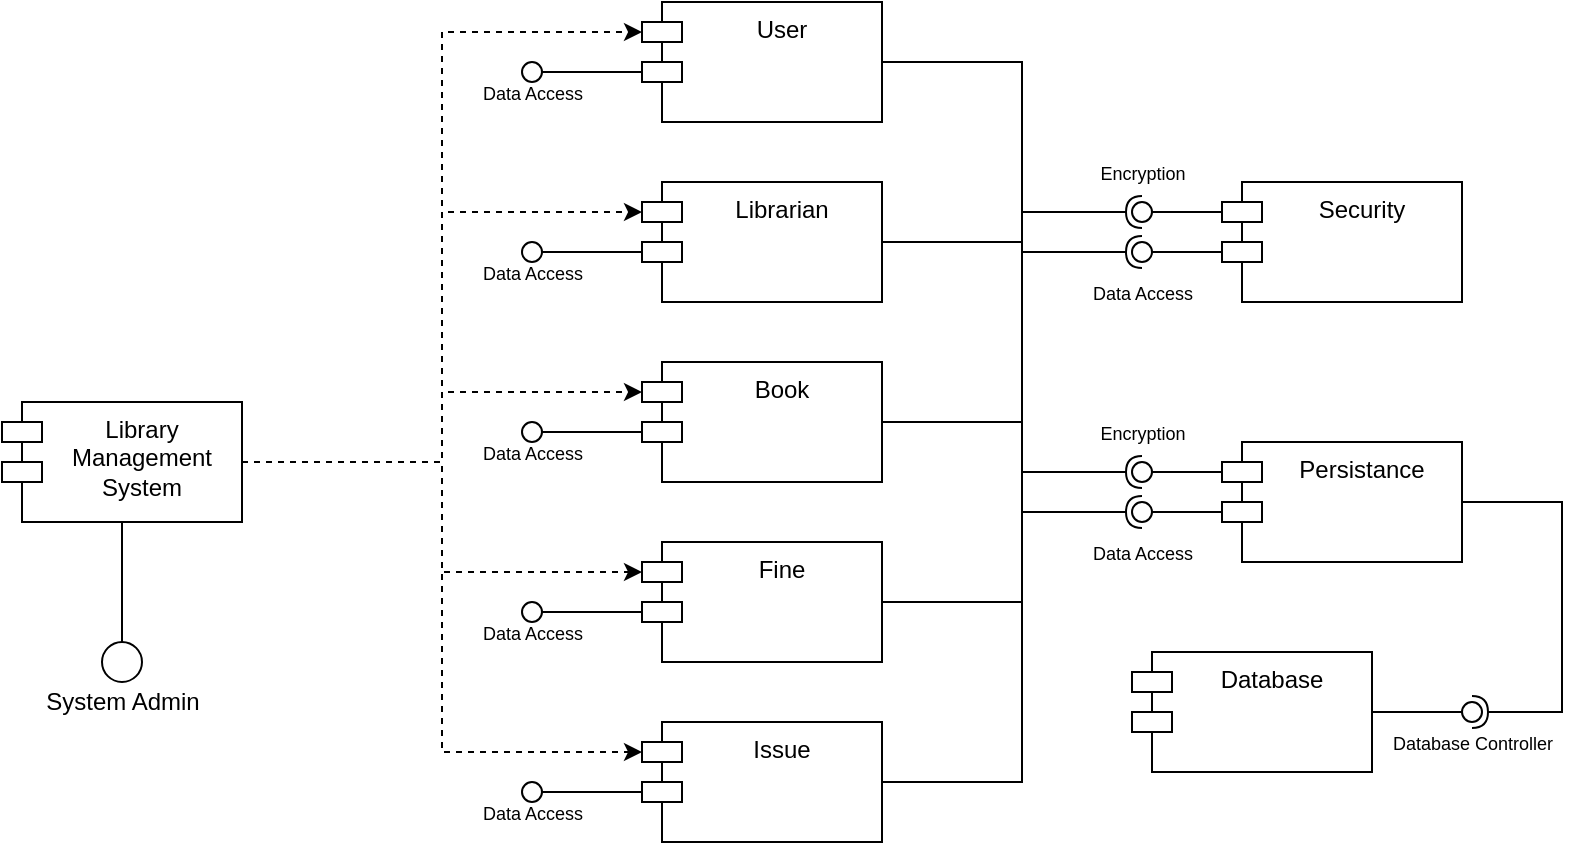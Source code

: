 <mxfile version="26.1.1">
  <diagram name="Page-1" id="y15ijetespWnFYnX3gGh">
    <mxGraphModel dx="1523" dy="862" grid="1" gridSize="10" guides="1" tooltips="1" connect="1" arrows="1" fold="1" page="1" pageScale="1" pageWidth="827" pageHeight="1169" math="0" shadow="0">
      <root>
        <mxCell id="0" />
        <mxCell id="1" parent="0" />
        <mxCell id="b1b992KmtusgH-RNf2uJ-1" value="Library Management System" style="shape=module;align=left;spacingLeft=20;align=center;verticalAlign=top;whiteSpace=wrap;html=1;" vertex="1" parent="1">
          <mxGeometry x="20" y="380" width="120" height="60" as="geometry" />
        </mxCell>
        <mxCell id="b1b992KmtusgH-RNf2uJ-53" style="edgeStyle=orthogonalEdgeStyle;rounded=0;orthogonalLoop=1;jettySize=auto;html=1;entryX=1;entryY=0.5;entryDx=0;entryDy=0;endArrow=none;" edge="1" parent="1" source="b1b992KmtusgH-RNf2uJ-2" target="b1b992KmtusgH-RNf2uJ-6">
          <mxGeometry relative="1" as="geometry">
            <mxPoint x="530" y="570" as="targetPoint" />
            <Array as="points">
              <mxPoint x="530" y="210" />
              <mxPoint x="530" y="570" />
            </Array>
          </mxGeometry>
        </mxCell>
        <mxCell id="b1b992KmtusgH-RNf2uJ-2" value="User" style="shape=module;align=left;spacingLeft=20;align=center;verticalAlign=top;whiteSpace=wrap;html=1;" vertex="1" parent="1">
          <mxGeometry x="340" y="180" width="120" height="60" as="geometry" />
        </mxCell>
        <mxCell id="b1b992KmtusgH-RNf2uJ-54" style="edgeStyle=orthogonalEdgeStyle;rounded=0;orthogonalLoop=1;jettySize=auto;html=1;endArrow=none;" edge="1" parent="1" source="b1b992KmtusgH-RNf2uJ-3">
          <mxGeometry relative="1" as="geometry">
            <mxPoint x="530" y="300" as="targetPoint" />
          </mxGeometry>
        </mxCell>
        <mxCell id="b1b992KmtusgH-RNf2uJ-3" value="Librarian" style="shape=module;align=left;spacingLeft=20;align=center;verticalAlign=top;whiteSpace=wrap;html=1;" vertex="1" parent="1">
          <mxGeometry x="340" y="270" width="120" height="60" as="geometry" />
        </mxCell>
        <mxCell id="b1b992KmtusgH-RNf2uJ-4" value="Book" style="shape=module;align=left;spacingLeft=20;align=center;verticalAlign=top;whiteSpace=wrap;html=1;" vertex="1" parent="1">
          <mxGeometry x="340" y="360" width="120" height="60" as="geometry" />
        </mxCell>
        <mxCell id="b1b992KmtusgH-RNf2uJ-5" value="Fine" style="shape=module;align=left;spacingLeft=20;align=center;verticalAlign=top;whiteSpace=wrap;html=1;" vertex="1" parent="1">
          <mxGeometry x="340" y="450" width="120" height="60" as="geometry" />
        </mxCell>
        <mxCell id="b1b992KmtusgH-RNf2uJ-6" value="Issue" style="shape=module;align=left;spacingLeft=20;align=center;verticalAlign=top;whiteSpace=wrap;html=1;" vertex="1" parent="1">
          <mxGeometry x="340" y="540" width="120" height="60" as="geometry" />
        </mxCell>
        <mxCell id="b1b992KmtusgH-RNf2uJ-13" style="edgeStyle=orthogonalEdgeStyle;rounded=0;orthogonalLoop=1;jettySize=auto;html=1;entryX=0;entryY=0;entryDx=0;entryDy=15;entryPerimeter=0;dashed=1;" edge="1" parent="1" source="b1b992KmtusgH-RNf2uJ-1" target="b1b992KmtusgH-RNf2uJ-2">
          <mxGeometry relative="1" as="geometry" />
        </mxCell>
        <mxCell id="b1b992KmtusgH-RNf2uJ-17" style="edgeStyle=orthogonalEdgeStyle;rounded=0;orthogonalLoop=1;jettySize=auto;html=1;entryX=0;entryY=0;entryDx=0;entryDy=15;entryPerimeter=0;dashed=1;" edge="1" parent="1" source="b1b992KmtusgH-RNf2uJ-1" target="b1b992KmtusgH-RNf2uJ-3">
          <mxGeometry relative="1" as="geometry" />
        </mxCell>
        <mxCell id="b1b992KmtusgH-RNf2uJ-18" style="edgeStyle=orthogonalEdgeStyle;rounded=0;orthogonalLoop=1;jettySize=auto;html=1;entryX=0;entryY=0;entryDx=0;entryDy=15;entryPerimeter=0;dashed=1;" edge="1" parent="1" source="b1b992KmtusgH-RNf2uJ-1" target="b1b992KmtusgH-RNf2uJ-4">
          <mxGeometry relative="1" as="geometry" />
        </mxCell>
        <mxCell id="b1b992KmtusgH-RNf2uJ-19" style="dashed=1;edgeStyle=orthogonalEdgeStyle;rounded=0;orthogonalLoop=1;jettySize=auto;html=1;entryX=0;entryY=0;entryDx=0;entryDy=15;entryPerimeter=0;" edge="1" parent="1" source="b1b992KmtusgH-RNf2uJ-1" target="b1b992KmtusgH-RNf2uJ-5">
          <mxGeometry relative="1" as="geometry" />
        </mxCell>
        <mxCell id="b1b992KmtusgH-RNf2uJ-20" style="dashed=1;edgeStyle=orthogonalEdgeStyle;rounded=0;orthogonalLoop=1;jettySize=auto;html=1;entryX=0;entryY=0;entryDx=0;entryDy=15;entryPerimeter=0;" edge="1" parent="1" source="b1b992KmtusgH-RNf2uJ-1" target="b1b992KmtusgH-RNf2uJ-6">
          <mxGeometry relative="1" as="geometry" />
        </mxCell>
        <mxCell id="b1b992KmtusgH-RNf2uJ-25" style="edgeStyle=orthogonalEdgeStyle;rounded=0;orthogonalLoop=1;jettySize=auto;html=1;entryX=0.5;entryY=1;entryDx=0;entryDy=0;endArrow=none;" edge="1" parent="1" source="b1b992KmtusgH-RNf2uJ-21" target="b1b992KmtusgH-RNf2uJ-1">
          <mxGeometry relative="1" as="geometry" />
        </mxCell>
        <mxCell id="b1b992KmtusgH-RNf2uJ-21" value="System Admin" style="ellipse;html=1;verticalLabelPosition=bottom;sketch=0;" vertex="1" parent="1">
          <mxGeometry x="70" y="500" width="20" height="20" as="geometry" />
        </mxCell>
        <mxCell id="b1b992KmtusgH-RNf2uJ-35" value="" style="group" vertex="1" connectable="0" parent="1">
          <mxGeometry x="280" y="210" width="10" height="10" as="geometry" />
        </mxCell>
        <mxCell id="b1b992KmtusgH-RNf2uJ-36" value="" style="group" vertex="1" connectable="0" parent="b1b992KmtusgH-RNf2uJ-35">
          <mxGeometry width="10" height="10" as="geometry" />
        </mxCell>
        <mxCell id="b1b992KmtusgH-RNf2uJ-27" style="edgeStyle=orthogonalEdgeStyle;rounded=0;orthogonalLoop=1;jettySize=auto;html=1;endArrow=none;entryX=0;entryY=0;entryDx=0;entryDy=35;entryPerimeter=0;" edge="1" parent="b1b992KmtusgH-RNf2uJ-36" source="b1b992KmtusgH-RNf2uJ-28" target="b1b992KmtusgH-RNf2uJ-2">
          <mxGeometry relative="1" as="geometry">
            <mxPoint x="50" y="5" as="targetPoint" />
          </mxGeometry>
        </mxCell>
        <mxCell id="b1b992KmtusgH-RNf2uJ-28" value="&lt;font style=&quot;font-size: 9px;&quot;&gt;Data Access&lt;/font&gt;" style="ellipse;html=1;verticalLabelPosition=bottom;sketch=0;" vertex="1" parent="b1b992KmtusgH-RNf2uJ-36">
          <mxGeometry width="10" height="10" as="geometry" />
        </mxCell>
        <mxCell id="b1b992KmtusgH-RNf2uJ-37" value="" style="group" vertex="1" connectable="0" parent="1">
          <mxGeometry x="280" y="300" width="10" height="10" as="geometry" />
        </mxCell>
        <mxCell id="b1b992KmtusgH-RNf2uJ-39" value="&lt;font style=&quot;font-size: 9px;&quot;&gt;Data Access&lt;/font&gt;" style="ellipse;html=1;verticalLabelPosition=bottom;sketch=0;" vertex="1" parent="b1b992KmtusgH-RNf2uJ-37">
          <mxGeometry width="10" height="10" as="geometry" />
        </mxCell>
        <mxCell id="b1b992KmtusgH-RNf2uJ-38" style="edgeStyle=orthogonalEdgeStyle;rounded=0;orthogonalLoop=1;jettySize=auto;html=1;endArrow=none;entryX=0;entryY=0;entryDx=0;entryDy=35;entryPerimeter=0;" edge="1" parent="1" source="b1b992KmtusgH-RNf2uJ-39" target="b1b992KmtusgH-RNf2uJ-3">
          <mxGeometry relative="1" as="geometry">
            <mxPoint x="330" y="305" as="targetPoint" />
          </mxGeometry>
        </mxCell>
        <mxCell id="b1b992KmtusgH-RNf2uJ-40" value="" style="group" vertex="1" connectable="0" parent="1">
          <mxGeometry x="280" y="390" width="10" height="10" as="geometry" />
        </mxCell>
        <mxCell id="b1b992KmtusgH-RNf2uJ-42" value="&lt;font style=&quot;font-size: 9px;&quot;&gt;Data Access&lt;/font&gt;" style="ellipse;html=1;verticalLabelPosition=bottom;sketch=0;" vertex="1" parent="b1b992KmtusgH-RNf2uJ-40">
          <mxGeometry width="10" height="10" as="geometry" />
        </mxCell>
        <mxCell id="b1b992KmtusgH-RNf2uJ-41" style="edgeStyle=orthogonalEdgeStyle;rounded=0;orthogonalLoop=1;jettySize=auto;html=1;endArrow=none;entryX=0;entryY=0;entryDx=0;entryDy=35;entryPerimeter=0;" edge="1" parent="1" source="b1b992KmtusgH-RNf2uJ-42" target="b1b992KmtusgH-RNf2uJ-4">
          <mxGeometry relative="1" as="geometry">
            <mxPoint x="330" y="395" as="targetPoint" />
          </mxGeometry>
        </mxCell>
        <mxCell id="b1b992KmtusgH-RNf2uJ-43" value="" style="group" vertex="1" connectable="0" parent="1">
          <mxGeometry x="280" y="480" width="10" height="10" as="geometry" />
        </mxCell>
        <mxCell id="b1b992KmtusgH-RNf2uJ-45" value="&lt;font style=&quot;font-size: 9px;&quot;&gt;Data Access&lt;/font&gt;" style="ellipse;html=1;verticalLabelPosition=bottom;sketch=0;" vertex="1" parent="b1b992KmtusgH-RNf2uJ-43">
          <mxGeometry width="10" height="10" as="geometry" />
        </mxCell>
        <mxCell id="b1b992KmtusgH-RNf2uJ-44" style="edgeStyle=orthogonalEdgeStyle;rounded=0;orthogonalLoop=1;jettySize=auto;html=1;endArrow=none;entryX=0;entryY=0;entryDx=0;entryDy=35;entryPerimeter=0;" edge="1" parent="1" source="b1b992KmtusgH-RNf2uJ-45" target="b1b992KmtusgH-RNf2uJ-5">
          <mxGeometry relative="1" as="geometry">
            <mxPoint x="330" y="485" as="targetPoint" />
          </mxGeometry>
        </mxCell>
        <mxCell id="b1b992KmtusgH-RNf2uJ-46" value="" style="group" vertex="1" connectable="0" parent="1">
          <mxGeometry x="280" y="570" width="10" height="10" as="geometry" />
        </mxCell>
        <mxCell id="b1b992KmtusgH-RNf2uJ-48" value="&lt;font style=&quot;font-size: 9px;&quot;&gt;Data Access&lt;/font&gt;" style="ellipse;html=1;verticalLabelPosition=bottom;sketch=0;" vertex="1" parent="b1b992KmtusgH-RNf2uJ-46">
          <mxGeometry width="10" height="10" as="geometry" />
        </mxCell>
        <mxCell id="b1b992KmtusgH-RNf2uJ-47" style="edgeStyle=orthogonalEdgeStyle;rounded=0;orthogonalLoop=1;jettySize=auto;html=1;endArrow=none;entryX=0;entryY=0;entryDx=0;entryDy=35;entryPerimeter=0;" edge="1" parent="1" source="b1b992KmtusgH-RNf2uJ-48" target="b1b992KmtusgH-RNf2uJ-6">
          <mxGeometry relative="1" as="geometry">
            <mxPoint x="330" y="575" as="targetPoint" />
          </mxGeometry>
        </mxCell>
        <mxCell id="b1b992KmtusgH-RNf2uJ-55" style="edgeStyle=orthogonalEdgeStyle;rounded=0;orthogonalLoop=1;jettySize=auto;html=1;endArrow=none;" edge="1" parent="1">
          <mxGeometry relative="1" as="geometry">
            <mxPoint x="530" y="390" as="targetPoint" />
            <mxPoint x="460" y="390" as="sourcePoint" />
          </mxGeometry>
        </mxCell>
        <mxCell id="b1b992KmtusgH-RNf2uJ-56" style="edgeStyle=orthogonalEdgeStyle;rounded=0;orthogonalLoop=1;jettySize=auto;html=1;endArrow=none;" edge="1" parent="1">
          <mxGeometry relative="1" as="geometry">
            <mxPoint x="530" y="480" as="targetPoint" />
            <mxPoint x="460" y="480" as="sourcePoint" />
          </mxGeometry>
        </mxCell>
        <mxCell id="b1b992KmtusgH-RNf2uJ-65" value="Security" style="shape=module;align=left;spacingLeft=20;align=center;verticalAlign=top;whiteSpace=wrap;html=1;" vertex="1" parent="1">
          <mxGeometry x="630" y="270" width="120" height="60" as="geometry" />
        </mxCell>
        <mxCell id="b1b992KmtusgH-RNf2uJ-62" value="" style="rounded=0;orthogonalLoop=1;jettySize=auto;html=1;endArrow=halfCircle;endFill=0;endSize=6;strokeWidth=1;sketch=0;" edge="1" parent="1" target="b1b992KmtusgH-RNf2uJ-64">
          <mxGeometry relative="1" as="geometry">
            <mxPoint x="530" y="305" as="sourcePoint" />
          </mxGeometry>
        </mxCell>
        <mxCell id="b1b992KmtusgH-RNf2uJ-63" value="" style="rounded=0;orthogonalLoop=1;jettySize=auto;html=1;endArrow=oval;endFill=0;sketch=0;sourcePerimeterSpacing=0;targetPerimeterSpacing=0;endSize=10;exitX=0;exitY=0;exitDx=0;exitDy=35;exitPerimeter=0;" edge="1" parent="1" target="b1b992KmtusgH-RNf2uJ-64" source="b1b992KmtusgH-RNf2uJ-65">
          <mxGeometry relative="1" as="geometry">
            <mxPoint x="630" y="308" as="sourcePoint" />
          </mxGeometry>
        </mxCell>
        <mxCell id="b1b992KmtusgH-RNf2uJ-64" value="" style="ellipse;whiteSpace=wrap;html=1;align=center;aspect=fixed;fillColor=none;strokeColor=none;resizable=0;perimeter=centerPerimeter;rotatable=0;allowArrows=0;points=[];outlineConnect=1;" vertex="1" parent="1">
          <mxGeometry x="585" y="300" width="10" height="10" as="geometry" />
        </mxCell>
        <mxCell id="b1b992KmtusgH-RNf2uJ-71" value="Persistance" style="shape=module;align=left;spacingLeft=20;align=center;verticalAlign=top;whiteSpace=wrap;html=1;" vertex="1" parent="1">
          <mxGeometry x="630" y="400" width="120" height="60" as="geometry" />
        </mxCell>
        <mxCell id="b1b992KmtusgH-RNf2uJ-72" value="" style="rounded=0;orthogonalLoop=1;jettySize=auto;html=1;endArrow=halfCircle;endFill=0;endSize=6;strokeWidth=1;sketch=0;" edge="1" parent="1" target="b1b992KmtusgH-RNf2uJ-74">
          <mxGeometry relative="1" as="geometry">
            <mxPoint x="530" y="415" as="sourcePoint" />
          </mxGeometry>
        </mxCell>
        <mxCell id="b1b992KmtusgH-RNf2uJ-73" value="" style="rounded=0;orthogonalLoop=1;jettySize=auto;html=1;endArrow=oval;endFill=0;sketch=0;sourcePerimeterSpacing=0;targetPerimeterSpacing=0;endSize=10;exitX=0;exitY=0;exitDx=0;exitDy=15;exitPerimeter=0;" edge="1" parent="1" source="b1b992KmtusgH-RNf2uJ-71" target="b1b992KmtusgH-RNf2uJ-74">
          <mxGeometry relative="1" as="geometry">
            <mxPoint x="630" y="415" as="sourcePoint" />
          </mxGeometry>
        </mxCell>
        <mxCell id="b1b992KmtusgH-RNf2uJ-74" value="" style="ellipse;whiteSpace=wrap;html=1;align=center;aspect=fixed;fillColor=none;strokeColor=none;resizable=0;perimeter=centerPerimeter;rotatable=0;allowArrows=0;points=[];outlineConnect=1;" vertex="1" parent="1">
          <mxGeometry x="585" y="410" width="10" height="10" as="geometry" />
        </mxCell>
        <mxCell id="b1b992KmtusgH-RNf2uJ-75" value="" style="rounded=0;orthogonalLoop=1;jettySize=auto;html=1;endArrow=halfCircle;endFill=0;endSize=6;strokeWidth=1;sketch=0;" edge="1" parent="1" target="b1b992KmtusgH-RNf2uJ-77">
          <mxGeometry relative="1" as="geometry">
            <mxPoint x="530" y="435" as="sourcePoint" />
          </mxGeometry>
        </mxCell>
        <mxCell id="b1b992KmtusgH-RNf2uJ-76" value="" style="rounded=0;orthogonalLoop=1;jettySize=auto;html=1;endArrow=oval;endFill=0;sketch=0;sourcePerimeterSpacing=0;targetPerimeterSpacing=0;endSize=10;exitX=0;exitY=0;exitDx=0;exitDy=35;exitPerimeter=0;" edge="1" parent="1" source="b1b992KmtusgH-RNf2uJ-71" target="b1b992KmtusgH-RNf2uJ-77">
          <mxGeometry relative="1" as="geometry">
            <mxPoint x="630" y="438" as="sourcePoint" />
          </mxGeometry>
        </mxCell>
        <mxCell id="b1b992KmtusgH-RNf2uJ-77" value="" style="ellipse;whiteSpace=wrap;html=1;align=center;aspect=fixed;fillColor=none;strokeColor=none;resizable=0;perimeter=centerPerimeter;rotatable=0;allowArrows=0;points=[];outlineConnect=1;" vertex="1" parent="1">
          <mxGeometry x="585" y="430" width="10" height="10" as="geometry" />
        </mxCell>
        <mxCell id="b1b992KmtusgH-RNf2uJ-78" value="" style="group" vertex="1" connectable="0" parent="1">
          <mxGeometry x="530" y="280" width="65" height="10" as="geometry" />
        </mxCell>
        <mxCell id="b1b992KmtusgH-RNf2uJ-50" value="" style="rounded=0;orthogonalLoop=1;jettySize=auto;html=1;endArrow=halfCircle;endFill=0;endSize=6;strokeWidth=1;sketch=0;" edge="1" parent="b1b992KmtusgH-RNf2uJ-78">
          <mxGeometry relative="1" as="geometry">
            <mxPoint y="5" as="sourcePoint" />
            <mxPoint x="60" y="5" as="targetPoint" />
          </mxGeometry>
        </mxCell>
        <mxCell id="b1b992KmtusgH-RNf2uJ-51" value="" style="rounded=0;orthogonalLoop=1;jettySize=auto;html=1;endArrow=oval;endFill=0;sketch=0;sourcePerimeterSpacing=0;targetPerimeterSpacing=0;endSize=10;exitX=0;exitY=0;exitDx=0;exitDy=15;exitPerimeter=0;" edge="1" parent="b1b992KmtusgH-RNf2uJ-78" source="b1b992KmtusgH-RNf2uJ-65">
          <mxGeometry relative="1" as="geometry">
            <mxPoint x="100" y="5" as="sourcePoint" />
            <mxPoint x="60" y="5" as="targetPoint" />
          </mxGeometry>
        </mxCell>
        <mxCell id="b1b992KmtusgH-RNf2uJ-79" value="&lt;font style=&quot;font-size: 9px;&quot;&gt;Encryption&lt;/font&gt;" style="text;html=1;align=center;verticalAlign=middle;resizable=0;points=[];autosize=1;strokeColor=none;fillColor=none;" vertex="1" parent="1">
          <mxGeometry x="555" y="250" width="70" height="30" as="geometry" />
        </mxCell>
        <mxCell id="b1b992KmtusgH-RNf2uJ-80" value="&lt;font style=&quot;font-size: 9px;&quot;&gt;Encryption&lt;/font&gt;" style="text;html=1;align=center;verticalAlign=middle;resizable=0;points=[];autosize=1;strokeColor=none;fillColor=none;" vertex="1" parent="1">
          <mxGeometry x="555" y="380" width="70" height="30" as="geometry" />
        </mxCell>
        <mxCell id="b1b992KmtusgH-RNf2uJ-81" value="&lt;font style=&quot;font-size: 9px;&quot;&gt;Data Access&lt;/font&gt;" style="text;html=1;align=center;verticalAlign=middle;resizable=0;points=[];autosize=1;strokeColor=none;fillColor=none;" vertex="1" parent="1">
          <mxGeometry x="555" y="310" width="70" height="30" as="geometry" />
        </mxCell>
        <mxCell id="b1b992KmtusgH-RNf2uJ-82" value="&lt;font style=&quot;font-size: 9px;&quot;&gt;Data Access&lt;/font&gt;" style="text;html=1;align=center;verticalAlign=middle;resizable=0;points=[];autosize=1;strokeColor=none;fillColor=none;" vertex="1" parent="1">
          <mxGeometry x="555" y="440" width="70" height="30" as="geometry" />
        </mxCell>
        <mxCell id="b1b992KmtusgH-RNf2uJ-83" value="" style="rounded=0;orthogonalLoop=1;jettySize=auto;html=1;endArrow=halfCircle;endFill=0;endSize=6;strokeWidth=1;sketch=0;exitX=1;exitY=0.5;exitDx=0;exitDy=0;" edge="1" target="b1b992KmtusgH-RNf2uJ-85" parent="1" source="b1b992KmtusgH-RNf2uJ-71">
          <mxGeometry relative="1" as="geometry">
            <mxPoint x="770" y="440" as="sourcePoint" />
            <Array as="points">
              <mxPoint x="800" y="430" />
              <mxPoint x="800" y="535" />
            </Array>
          </mxGeometry>
        </mxCell>
        <mxCell id="b1b992KmtusgH-RNf2uJ-84" value="" style="rounded=0;orthogonalLoop=1;jettySize=auto;html=1;endArrow=oval;endFill=0;sketch=0;sourcePerimeterSpacing=0;targetPerimeterSpacing=0;endSize=10;exitX=1;exitY=0.5;exitDx=0;exitDy=0;" edge="1" target="b1b992KmtusgH-RNf2uJ-85" parent="1" source="b1b992KmtusgH-RNf2uJ-87">
          <mxGeometry relative="1" as="geometry">
            <mxPoint x="710" y="535" as="sourcePoint" />
          </mxGeometry>
        </mxCell>
        <mxCell id="b1b992KmtusgH-RNf2uJ-85" value="" style="ellipse;whiteSpace=wrap;html=1;align=center;aspect=fixed;fillColor=none;strokeColor=none;resizable=0;perimeter=centerPerimeter;rotatable=0;allowArrows=0;points=[];outlineConnect=1;" vertex="1" parent="1">
          <mxGeometry x="750" y="530" width="10" height="10" as="geometry" />
        </mxCell>
        <mxCell id="b1b992KmtusgH-RNf2uJ-87" value="Database" style="shape=module;align=left;spacingLeft=20;align=center;verticalAlign=top;whiteSpace=wrap;html=1;" vertex="1" parent="1">
          <mxGeometry x="585" y="505" width="120" height="60" as="geometry" />
        </mxCell>
        <mxCell id="b1b992KmtusgH-RNf2uJ-88" value="&lt;font style=&quot;font-size: 9px;&quot;&gt;Database Controller&lt;/font&gt;" style="text;html=1;align=center;verticalAlign=middle;resizable=0;points=[];autosize=1;strokeColor=none;fillColor=none;" vertex="1" parent="1">
          <mxGeometry x="705" y="535" width="100" height="30" as="geometry" />
        </mxCell>
      </root>
    </mxGraphModel>
  </diagram>
</mxfile>
